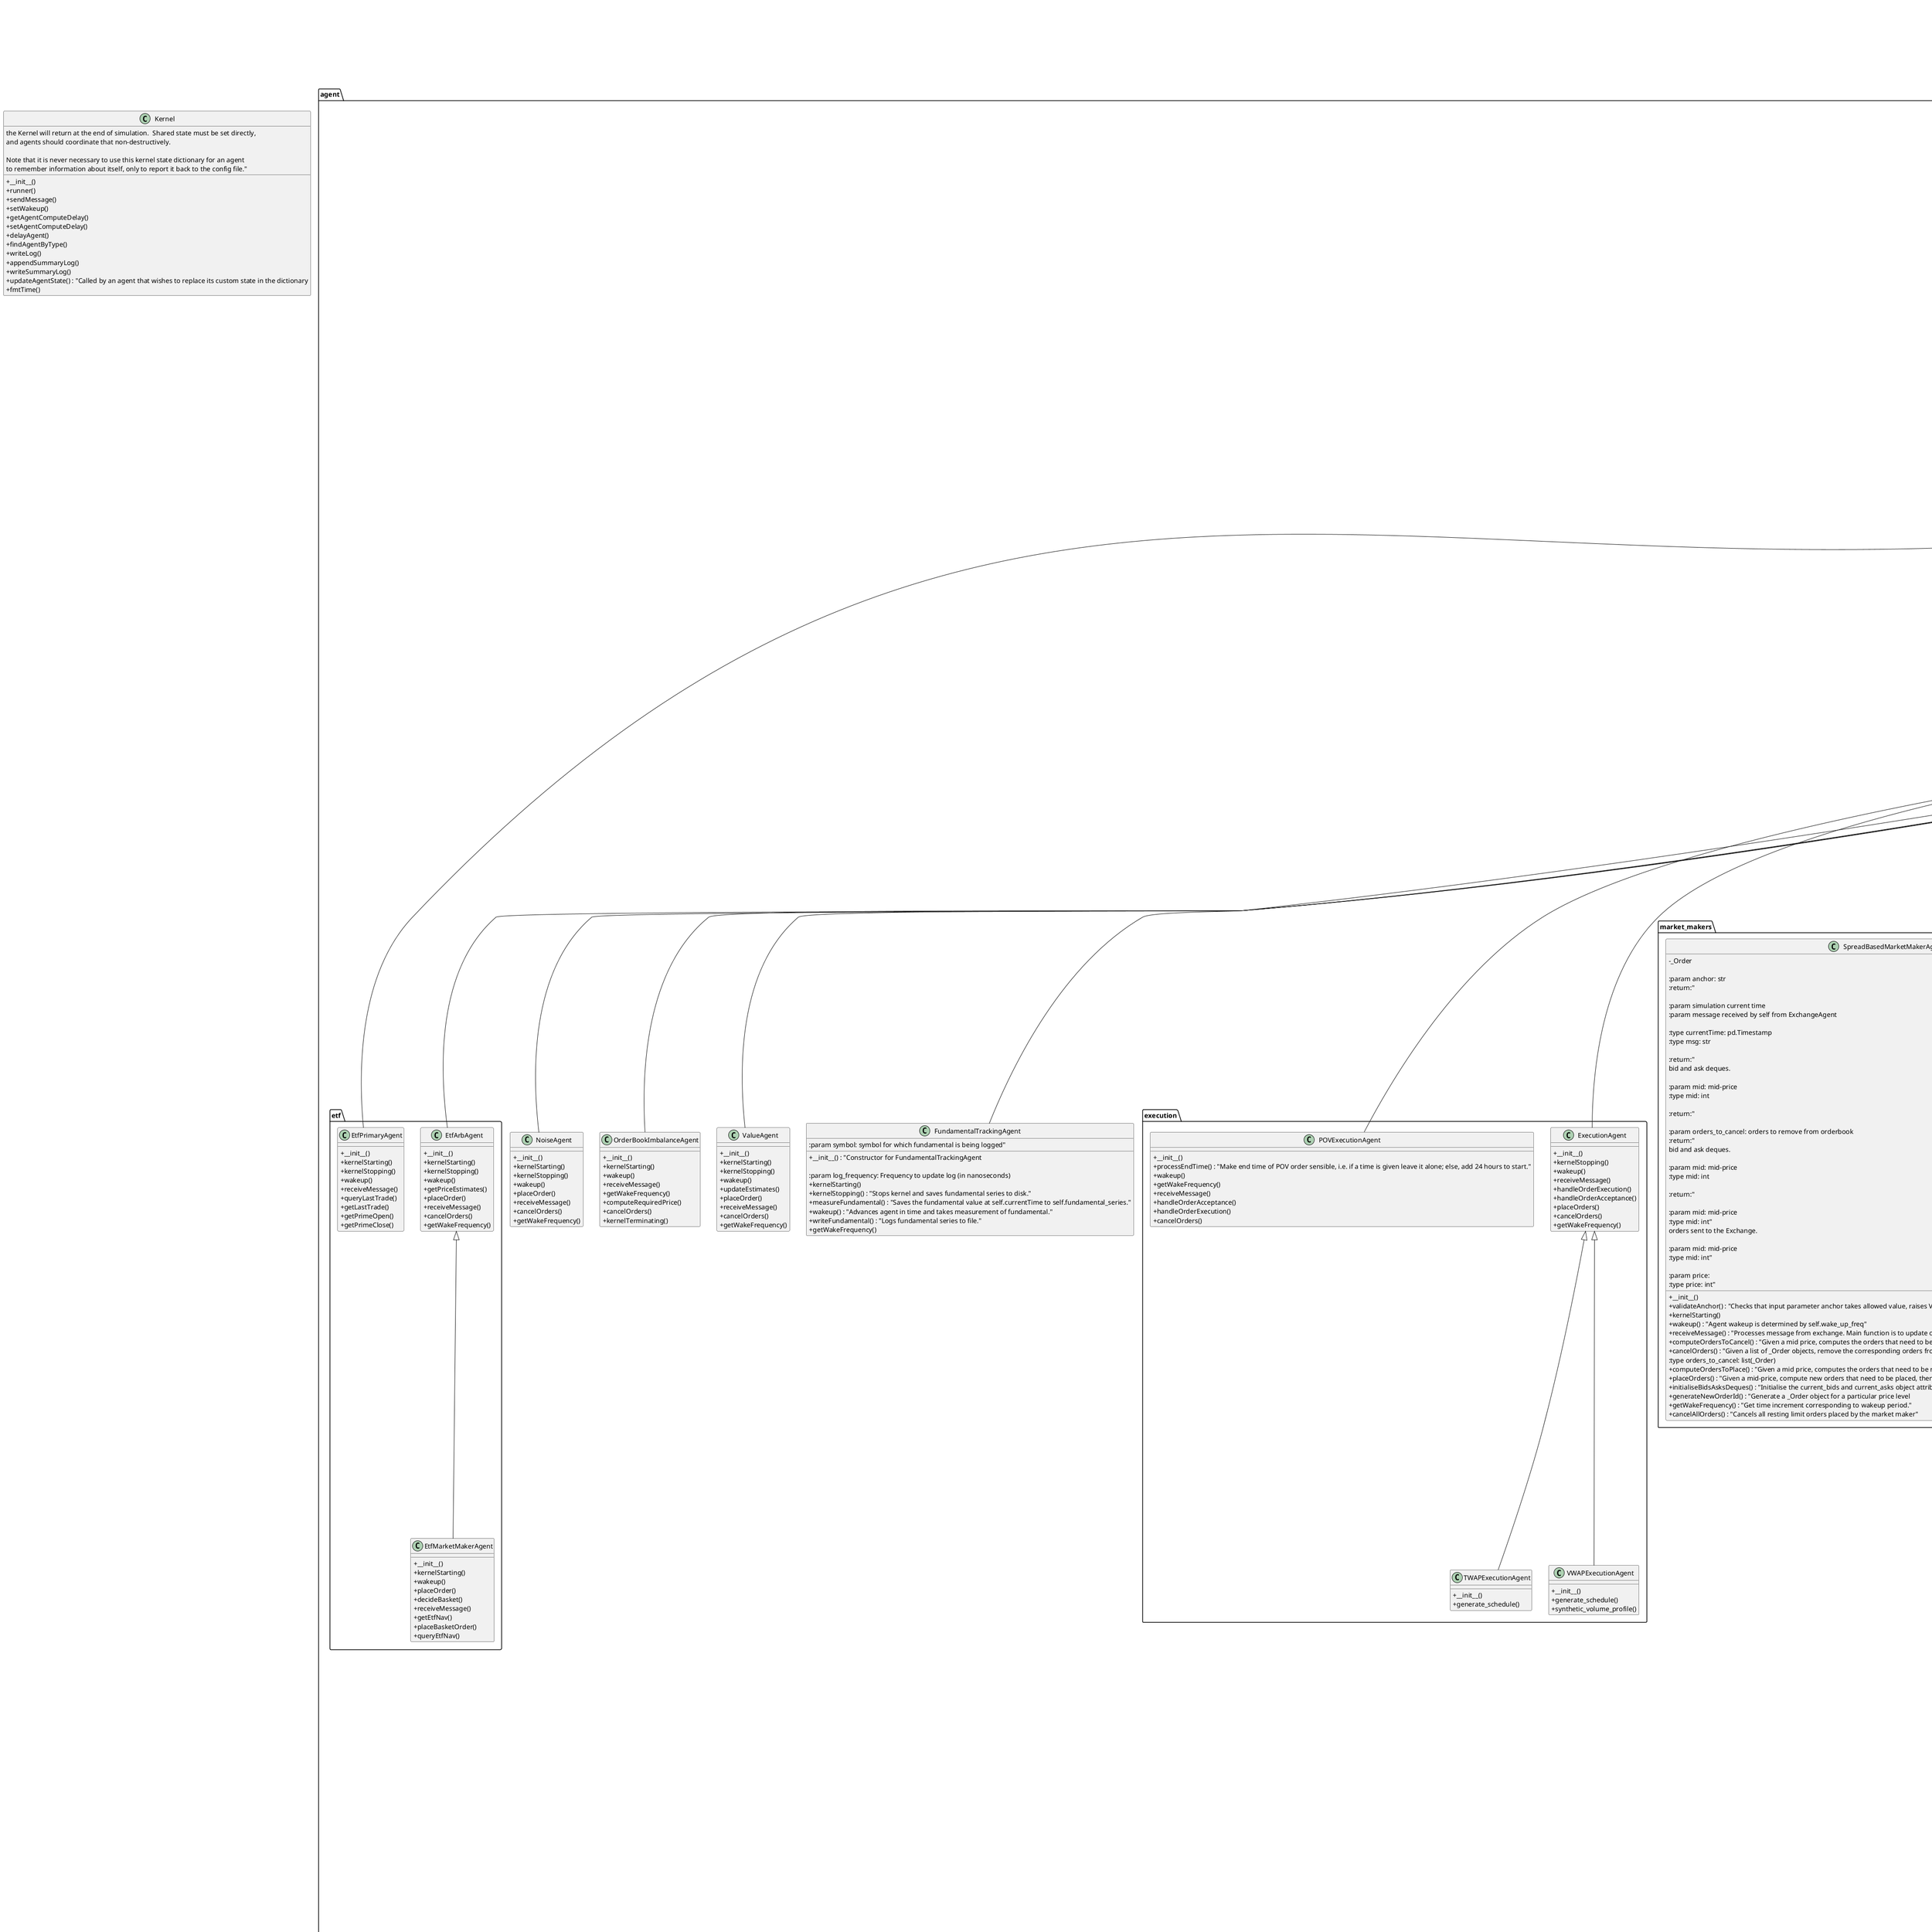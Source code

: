 @startuml
skinparam classAttributeIconSize 0

'' ===== From: Kernel =====
class Kernel {
  + __init__()
  + runner()
  + sendMessage()
  + setWakeup()
  + getAgentComputeDelay()
  + setAgentComputeDelay()
  + delayAgent()
  + findAgentByType()
  + writeLog()
  + appendSummaryLog()
  + writeSummaryLog()
  + updateAgentState() : "Called by an agent that wishes to replace its custom state in the dictionary
the Kernel will return at the end of simulation.  Shared state must be set directly,
and agents should coordinate that non-destructively.

Note that it is never necessary to use this kernel state dictionary for an agent
to remember information about itself, only to report it back to the config file."
  + fmtTime()
}

'' ===== From: agent/Agent =====
package agent {
class Agent {
  + __init__()
  + kernelInitializing()
  + kernelStarting()
  + kernelStopping()
  + kernelTerminating()
  + logEvent()
  + receiveMessage()
  + wakeup()
  + sendMessage()
  + setWakeup()
  + getComputationDelay()
  + setComputationDelay()
  + delay()
  + writeLog()
  + updateAgentState() : "Agents should use this method to replace their custom state in the dictionary
the Kernel will return to the experimental config file at the end of the
simulation.  This is intended to be write-only, and agents should not use
it to store information for their own later use."
  + __lt__()
}
}

'' ===== From: agent/ExchangeAgent =====
package agent {
class ExchangeAgent {
  + __init__()
  + kernelInitializing()
  + kernelTerminating()
  + receiveMessage()
  + updateSubscriptionDict()
  + publishOrderBookData() : "The exchange agents sends an order book update to the agents using the subscription API if one of the following
conditions are met:
1) agent requests ALL order book updates (freq == 0)
2) order book update timestamp > last time agent was updated AND the orderbook update time stamp is greater than
the last agent update time stamp by a period more than that specified in the freq parameter."
  + logOrderBookSnapshots() : "Log full depth quotes (price, volume) from this order book at some pre-determined frequency. Here we are looking at
the actual log for this order book (i.e. are there snapshots to export, independent of the requested frequency)."
  + sendMessage()
  + getMarketOpen()
  + getMarketClose()
}
FinancialAgent <|-- ExchangeAgent
}

'' ===== From: agent/FinancialAgent =====
package agent {
class FinancialAgent {
  + __init__()
  + dollarize()
}
Agent <|-- FinancialAgent
}

'' ===== From: agent/FundamentalTrackingAgent =====
package agent {
class FundamentalTrackingAgent {
  + __init__() : "Constructor for FundamentalTrackingAgent

:param log_frequency: Frequency to update log (in nanoseconds)
:param symbol: symbol for which fundamental is being logged"
  + kernelStarting()
  + kernelStopping() : "Stops kernel and saves fundamental series to disk."
  + measureFundamental() : "Saves the fundamental value at self.currentTime to self.fundamental_series."
  + wakeup() : "Advances agent in time and takes measurement of fundamental."
  + writeFundamental() : "Logs fundamental series to file."
  + getWakeFrequency()
}
TradingAgent <|-- FundamentalTrackingAgent
}

'' ===== From: agent/HeuristicBeliefLearningAgent =====
package agent {
class HeuristicBeliefLearningAgent {
  + __init__()
  + wakeup()
  + placeOrder()
  + receiveMessage()
}
ZeroIntelligenceAgent <|-- HeuristicBeliefLearningAgent
}

'' ===== From: agent/NoiseAgent =====
package agent {
class NoiseAgent {
  + __init__()
  + kernelStarting()
  + kernelStopping()
  + wakeup()
  + placeOrder()
  + receiveMessage()
  + cancelOrders()
  + getWakeFrequency()
}
TradingAgent <|-- NoiseAgent
}

'' ===== From: agent/OrderBookImbalanceAgent =====
package agent {
class OrderBookImbalanceAgent {
  + __init__()
  + kernelStarting()
  + wakeup()
  + receiveMessage()
  + getWakeFrequency()
  + computeRequiredPrice()
  + cancelOrders()
  + kernelTerminating()
}
TradingAgent <|-- OrderBookImbalanceAgent
}

'' ===== From: agent/TradingAgent =====
package agent {
class TradingAgent {
  + __init__()
  + kernelStarting()
  + kernelStopping()
  + wakeup()
  + requestDataSubscription()
  + cancelDataSubscription()
  + receiveMessage()
  + getLastTrade()
  + getCurrentSpread()
  + getOrderStream()
  + get_transacted_volume() : "Used by any trading agent subclass to query the total transacted volume in a given lookback period"
  + placeLimitOrder()
  + placeMarketOrder() : "Used by any Trading Agent subclass to place a market order. The market order is created as multiple limit orders
crossing the spread walking the book until all the quantities are matched.
:param symbol (str):        name of the stock traded
:param quantity (int):      order quantity
:param is_buy_order (bool): True if Buy else False
:param order_id:            Order ID for market replay
:param ignore_risk (bool):  Determines whether cash or risk limits should be enforced or ignored for the order
:return:"
  + cancelOrder() : "Used by any Trading Agent subclass to cancel any order.  The order must currently
appear in the agent's open orders list."
  + modifyOrder() : "Used by any Trading Agent subclass to modify any existing limit order.  The order must currently
appear in the agent's open orders list.  Some additional tests might be useful here
to ensure the old and new orders are the same in some way."
  + orderExecuted()
  + orderAccepted()
  + orderCancelled()
  + marketClosed()
  + queryLastTrade()
  + querySpread()
  + handleMarketData() : "Handles Market Data messages for agents using subscription mechanism"
  + queryOrderStream()
  + query_transacted_volume() : "Handles the QUERY_TRANSACTED_VOLUME messages from the exchange agent"
  + getKnownBidAsk()
  + getKnownLiquidity()
  + getBookLiquidity()
  + markToMarket()
  + getHoldings()
  + getKnownBidAskMidpoint()
  + get_average_transaction_price() : "Calculates the average price paid (weighted by the order size)"
  + fmtHoldings()
}
FinancialAgent <|-- TradingAgent
}

'' ===== From: agent/ValueAgent =====
package agent {
class ValueAgent {
  + __init__()
  + kernelStarting()
  + kernelStopping()
  + wakeup()
  + updateEstimates()
  + placeOrder()
  + receiveMessage()
  + cancelOrders()
  + getWakeFrequency()
}
TradingAgent <|-- ValueAgent
}

'' ===== From: agent/ZeroIntelligenceAgent =====
package agent {
class ZeroIntelligenceAgent {
  + __init__()
  + kernelStarting()
  + kernelStopping()
  + wakeup()
  + updateEstimates()
  + placeOrder()
  + receiveMessage()
  + cancelOrders()
  + getWakeFrequency()
}
TradingAgent <|-- ZeroIntelligenceAgent
}

'' ===== From: agent/etf/EtfArbAgent =====
package agent.etf {
class EtfArbAgent {
  + __init__()
  + kernelStarting()
  + kernelStopping()
  + wakeup()
  + getPriceEstimates()
  + placeOrder()
  + receiveMessage()
  + cancelOrders()
  + getWakeFrequency()
}
TradingAgent <|-- EtfArbAgent
}

'' ===== From: agent/etf/EtfMarketMakerAgent =====
package agent.etf {
class EtfMarketMakerAgent {
  + __init__()
  + kernelStarting()
  + wakeup()
  + placeOrder()
  + decideBasket()
  + receiveMessage()
  + getEtfNav()
  + placeBasketOrder()
  + queryEtfNav()
}
EtfArbAgent <|-- EtfMarketMakerAgent
}

'' ===== From: agent/etf/EtfPrimaryAgent =====
package agent.etf {
class EtfPrimaryAgent {
  + __init__()
  + kernelStarting()
  + kernelStopping()
  + wakeup()
  + receiveMessage()
  + queryLastTrade()
  + getLastTrade()
  + getPrimeOpen()
  + getPrimeClose()
}
FinancialAgent <|-- EtfPrimaryAgent
}

'' ===== From: agent/examples/ExampleExperimentalAgent =====
package agent.examples {
class ExampleExperimentalAgent {
  + __init__() : ":param args: superclass args
:param wake_freq: Frequency of wakeup -- str to be parsed by pd.Timedelta
:param order_size: size of orders to place
:param short_window: length of mid price short moving average window -- str to be parsed by pd.Timedelta
:param long_window: length of mid price long moving average window -- str to be parsed by pd.Timedelta
:param kwargs: superclass kwargs"
  + getCurrentMidPrice() : "Retrieve mid price from most recent subscription data.

:return:"
  + receiveMessage() : "Action taken when agent receives a message from the exchange -- action here is for agent to update internal
    log of most recently observed mid-price.

:param currentTime: pd.Timestamp for current simulation time
:param msg: message from exchange
:return:"
  + computeMidPriceMovingAverages() : "Returns the short-window and long-window moving averages of mid price.
:return:"
  + wakeup() : "Action to be taken by agent at each wakeup.

:param currentTime: pd.Timestamp for current simulation time"
  + getWakeFrequency() : "Set next wakeup time for agent."
}
ExampleExperimentalAgentTemplate <|-- ExampleExperimentalAgent
}

'' ===== From: agent/examples/ExampleExperimentalAgentTemplate =====
package agent.examples {
class ExampleExperimentalAgentTemplate {
  + __init__() : "Constructor for ExampleExperimentalAgentTemplate.

:param id: Agent's ID as set in config
:param name: Agent's human-readable name as set in config
:param type: Agent's human-readable type as set in config, useful for grouping agents semantically
:param symbol: Name of asset being traded
:param starting_cash: Dollar amount of cash agent starts with.
:param levels: Number of levels of orderbook to subscribe to
:param subscription_freq: Frequency of orderbook updates subscribed to (in nanoseconds)
:param log_orders: bool to decide if agent's individual actions logged to file.
:param random_state: numpy RandomState object from which agent derives randomness"
  + wakeup() : "Action to be taken by agent at each wakeup.

:param currentTime: pd.Timestamp for current simulation time"
  + receiveMessage() : "Action taken when agent receives a message from the exchange

:param currentTime: pd.Timestamp for current simulation time
:param msg: message from exchange
:return:"
  + getWakeFrequency() : "Set next wakeup time for agent."
  + placeLimitOrder() : "Place a limit order at the exchange.
:param quantity (int):      order quantity
:param is_buy_order (bool): True if Buy else False
:param limit_price: price level at which to place a limit order
:return:"
  + placeMarketOrder() : "Place a market order at the exchange.
:param quantity (int):      order quantity
:param is_buy_order (bool): True if Buy else False
:return:"
  + cancelAllOrders() : "Cancels all resting limit orders placed by the experimental agent."
}
SubscriptionAgent <|-- ExampleExperimentalAgentTemplate
}

'' ===== From: agent/examples/ImpactAgent =====
package agent.examples {
class ImpactAgent {
  + __init__()
  + wakeup()
  + receiveMessage()
  + placeLimitOrder()
  + computeRequiredPrice()
  + getLastTrade()
  + getCurrentSpread()
  + getWakeFrequency()
}
TradingAgent <|-- ImpactAgent
}

'' ===== From: agent/examples/L3OrdersProcessor =====
package agent.examples {
class L3OrdersProcessor {
  - COLUMNS
  - DIRECTION
  + __init__()
  + processOrders()
}
}

'' ===== From: agent/examples/MarketReplayAgent =====
package agent.examples {
class MarketReplayAgent {
  + __init__()
  + wakeup()
  + receiveMessage()
  + placeOrder()
  + getWakeFrequency()
}
TradingAgent <|-- MarketReplayAgent
}

'' ===== From: agent/examples/MomentumAgent =====
package agent.examples {
class MomentumAgent {
  + __init__()
  + kernelStarting()
  + wakeup() : "Agent wakeup is determined by self.wake_up_freq"
  + receiveMessage() : "Momentum agent actions are determined after obtaining the best bid and ask in the LOB"
  + placeOrders() : "Momentum Agent actions logic"
  + getWakeFrequency()
  + ma()
}
TradingAgent <|-- MomentumAgent
}

'' ===== From: agent/examples/QLearningAgent =====
package agent.examples {
class QLearningAgent {
  + __init__()
  + kernelStopping()
  + wakeup()
  + placeOrder()
  + receiveMessage()
  + cancelOrders()
  + getWakeFrequency()
}
TradingAgent <|-- QLearningAgent
}

'' ===== From: agent/examples/SubscriptionAgent =====
package agent.examples {
class SubscriptionAgent {
  + __init__()
  + kernelStarting()
  + wakeup()
  + receiveMessage()
  + getWakeFrequency()
}
TradingAgent <|-- SubscriptionAgent
}

'' ===== From: agent/examples/SumClientAgent =====
package agent.examples {
class SumClientAgent {
  + __init__()
  + kernelStarting()
  + wakeup()
  + receiveMessage()
}
Agent <|-- SumClientAgent
}

'' ===== From: agent/examples/SumServiceAgent =====
package agent.examples {
class SumServiceAgent {
  + __init__()
  + kernelStarting()
  + kernelStopping()
  + receiveMessage()
  + processSum()
}
Agent <|-- SumServiceAgent
}

'' ===== From: agent/examples/crypto/PPFL_ClientAgent =====
package agent.examples.crypto {
class PPFL_ClientAgent {
  + __init__()
  + kernelStarting()
  + kernelStopping()
  + wakeup()
  + receiveMessage()
}
Agent <|-- PPFL_ClientAgent
}

'' ===== From: agent/examples/crypto/PPFL_ServiceAgent =====
package agent.examples.crypto {
class PPFL_ServiceAgent {
  + __init__()
  + kernelStarting()
  + kernelStopping()
  + receiveMessage()
  + combineWeights()
}
Agent <|-- PPFL_ServiceAgent
}

'' ===== From: agent/examples/crypto/PPFL_TemplateClientAgent =====
package agent.examples.crypto {
class PPFL_TemplateClientAgent {
  + __init__()
  + kernelStarting()
  + kernelStopping()
  + wakeup()
  + receiveMessage()
}
Agent <|-- PPFL_TemplateClientAgent
}

'' ===== From: agent/execution/ExecutionAgent =====
package agent.execution {
class ExecutionAgent {
  + __init__()
  + kernelStopping()
  + wakeup()
  + receiveMessage()
  + handleOrderExecution()
  + handleOrderAcceptance()
  + placeOrders()
  + cancelOrders()
  + getWakeFrequency()
}
TradingAgent <|-- ExecutionAgent
}

'' ===== From: agent/execution/POVExecutionAgent =====
package agent.execution {
class POVExecutionAgent {
  + __init__()
  + processEndTime() : "Make end time of POV order sensible, i.e. if a time is given leave it alone; else, add 24 hours to start."
  + wakeup()
  + getWakeFrequency()
  + receiveMessage()
  + handleOrderAcceptance()
  + handleOrderExecution()
  + cancelOrders()
}
TradingAgent <|-- POVExecutionAgent
}

'' ===== From: agent/execution/TWAPExecutionAgent =====
package agent.execution {
class TWAPExecutionAgent {
  + __init__()
  + generate_schedule()
}
ExecutionAgent <|-- TWAPExecutionAgent
}

'' ===== From: agent/execution/VWAPExecutionAgent =====
package agent.execution {
class VWAPExecutionAgent {
  + __init__()
  + generate_schedule()
  + synthetic_volume_profile()
}
ExecutionAgent <|-- VWAPExecutionAgent
}

'' ===== From: agent/market_makers/AdaptiveMarketMakerAgent =====
package agent.market_makers {
class AdaptiveMarketMakerAgent {
  + __init__()
  + initialiseState() : "Returns variables that keep track of whether spread and transacted volume have been observed."
  + validateAnchor() : "Checks that input parameter anchor takes allowed value, raises ValueError if not.

:param anchor: str
:return:"
  + validateWindowSize() : "Checks that input parameter window_size takes allowed value, raises ValueError if not

:param window_size:
:return:"
  + kernelStarting()
  + wakeup() : "Agent wakeup is determined by self.wake_up_freq"
  + receiveMessage() : "Processes message from exchange. Main function is to update orders in orderbook relative to mid-price.

:param simulation current time
:param message received by self from ExchangeAgent

:type currentTime: pd.Timestamp
:type msg: str

:return:"
  + _adaptive_update_spread() : "Update internal spread estimate with exponentially weighted moving average
:param spread:
:return:"
  + _adaptive_update_window_and_tick_size() : "Update window size and tick size relative to internal spread estimate.

:return:"
  + updateOrderSize() : "Updates size of order to be placed."
  + computeOrdersToPlace() : "Given a mid price, computes the orders that need to be removed from orderbook, and adds these orders to
    bid and ask deques.

:param mid: mid-price
:type mid: int

:return:"
  + placeOrders() : "Given a mid-price, compute new orders that need to be placed, then send the orders to the Exchange.

:param mid: mid-price
:type mid: int"
  + getWakeFrequency() : "Get time increment corresponding to wakeup period."
  + cancelAllOrders() : "Cancels all resting limit orders placed by the market maker"
}
TradingAgent <|-- AdaptiveMarketMakerAgent
}

'' ===== From: agent/market_makers/MarketMakerAgent =====
package agent.market_makers {
class MarketMakerAgent {
  + __init__()
  + kernelStarting()
  + wakeup() : "Agent wakeup is determined by self.wake_up_freq"
  + receiveMessage() : "Market Maker actions are determined after obtaining the bids and asks in the LOB"
  + placeOrders()
  + cancelOrders() : "cancels all resting limit orders placed by the market maker"
  + getWakeFrequency()
}
TradingAgent <|-- MarketMakerAgent
}

'' ===== From: agent/market_makers/POVMarketMakerAgent =====
package agent.market_makers {
class POVMarketMakerAgent {
  + __init__()
  + initialiseState() : "Returns variables that keep track of whether spread and transacted volume have been observed."
  + validateAnchor() : "Checks that input parameter anchor takes allowed value, raises ValueError if not.

:param anchor: str
:return:"
  + kernelStarting()
  + wakeup() : "Agent wakeup is determined by self.wake_up_freq"
  + receiveMessage() : "Processes message from exchange. Main function is to update orders in orderbook relative to mid-price.

:param simulation current time
:param message received by self from ExchangeAgent

:type currentTime: pd.Timestamp
:type msg: str

:return:"
  + updateOrderSize() : "Updates size of order to be placed."
  + computeOrdersToPlace() : "Given a mid price, computes the orders that need to be removed from orderbook, and adds these orders to
    bid and ask deques.

:param mid: mid-price
:type mid: int

:return:"
  + placeOrders() : "Given a mid-price, compute new orders that need to be placed, then send the orders to the Exchange.

:param mid: mid-price
:type mid: int"
  + getWakeFrequency() : "Get time increment corresponding to wakeup period."
  + cancelAllOrders() : "Cancels all resting limit orders placed by the market maker"
}
TradingAgent <|-- POVMarketMakerAgent
}

'' ===== From: agent/market_makers/SpreadBasedMarketMakerAgent =====
package agent.market_makers {
class SpreadBasedMarketMakerAgent {
  - _Order
  + __init__()
  + validateAnchor() : "Checks that input parameter anchor takes allowed value, raises ValueError if not.

:param anchor: str
:return:"
  + kernelStarting()
  + wakeup() : "Agent wakeup is determined by self.wake_up_freq"
  + receiveMessage() : "Processes message from exchange. Main function is to update orders in orderbook relative to mid-price.

:param simulation current time
:param message received by self from ExchangeAgent

:type currentTime: pd.Timestamp
:type msg: str

:return:"
  + computeOrdersToCancel() : "Given a mid price, computes the orders that need to be removed from orderbook, and pops these orders from
    bid and ask deques.

:param mid: mid-price
:type mid: int

:return:"
  + cancelOrders() : "Given a list of _Order objects, remove the corresponding orders from ExchangeAgent's orderbook

:param orders_to_cancel: orders to remove from orderbook
:type orders_to_cancel: list(_Order)
:return:"
  + computeOrdersToPlace() : "Given a mid price, computes the orders that need to be removed from orderbook, and adds these orders to
    bid and ask deques.

:param mid: mid-price
:type mid: int

:return:"
  + placeOrders() : "Given a mid-price, compute new orders that need to be placed, then send the orders to the Exchange.

:param mid: mid-price
:type mid: int"
  + initialiseBidsAsksDeques() : "Initialise the current_bids and current_asks object attributes, which internally keep track of the limit
orders sent to the Exchange.

:param mid: mid-price
:type mid: int"
  + generateNewOrderId() : "Generate a _Order object for a particular price level

:param price:
:type price: int"
  + getWakeFrequency() : "Get time increment corresponding to wakeup period."
  + cancelAllOrders() : "Cancels all resting limit orders placed by the market maker"
}
TradingAgent <|-- SpreadBasedMarketMakerAgent
}

'' ===== From: contributed_traders/SimpleAgent =====
package contributed_traders {
class SimpleAgent {
  + __init__()
  + kernelStarting()
  + wakeup() : "Agent wakeup is determined by self.wake_up_freq"
  + dump_shares()
  + receiveMessage() : "Momentum agent actions are determined after obtaining the best bid and ask in the LOB"
  + getWakeFrequency()
}
TradingAgent <|-- SimpleAgent
}

'' ===== From: message/Message =====
package message {
class Message {
  - uniq
  + __init__()
  + __lt__()
  + __str__()
}
}

'' ===== From: message/MessageType =====
package message {
class MessageType {
  - MESSAGE
  - WAKEUP
  + __lt__()
}
Enum <|-- MessageType
}

'' ===== From: model/LatencyModel =====
package model {
class LatencyModel {
  + __init__() : "Model-specific parameters may be specified as keyword args or a dictionary with key 'kwargs'.

Required keyword parameters:
  'latency_model' : 'cubic'

Optional keyword parameters:
  'random_state'  : an initialized np.random.RandomState object."
  + get_latency() : "LatencyModel.get_latency() samples and returns the final latency for a single Message according to the
model specified during initialization.

Required parameters:
  'sender_id'    : simulation agent_id for the agent sending the message
  'recipient_id' : simulation agent_id for the agent receiving the message"
  + _extract() : "Internal function to extract correct values for a sender->recipient pair from parameters that can
be specified as scalar, 1-D ndarray, or 2-D ndarray.

Required parameters:
  'param' : the parameter (not parameter name) from which to extract a value
  'sid'   : the simulation sender agent id
  'rid'   : the simulation recipient agent id"
}
}

'' ===== From: realism/Constants =====
package realism {
class Constants {
  - fig_height
  - fig_width
  - tick_label_size
  - legend_font_size
  - axes_label_font_size
  - title_font_size
  - scatter_marker_styles_sizes
  - interarrival_times_xlabel
  - interarrival_times_ylabel
  - interarrival_times_filename
  - interarrival_fit_lower_bound
  - interarrival_fit_upper_bound
  - interarrival_linewidth
  - binned_trade_counts_xlabel
  - binned_trade_counts_ylabel
  - binned_trade_counts_filename
  - binned_count_linewidth
  - intraday_volume_filename
  - intraday_volume_linewidth
}
}

'' ===== From: realism/metrics/AggregationNormality =====
package realism.metrics {
class AggregationNormality {
  + __init__()
  + compute()
  + visualize()
}
Metric <|-- AggregationNormality
}

'' ===== From: realism/metrics/Autocorrelation =====
package realism.metrics {
class Autocorrelation {
  + __init__()
  + compute()
  + visualize()
}
Metric <|-- Autocorrelation
}

'' ===== From: realism/metrics/Kurtosis =====
package realism.metrics {
class Kurtosis {
  + __init__()
  + compute()
  + visualize()
}
Metric <|-- Kurtosis
}

'' ===== From: realism/metrics/Metric =====
package realism.metrics {
class Metric {
  + compute()
  + visualize()
  + hist()
  + line()
}
}

'' ===== From: realism/metrics/MinutelyReturns =====
package realism.metrics {
class MinutelyReturns {
  + compute()
  + visualize()
}
Metric <|-- MinutelyReturns
}

'' ===== From: realism/metrics/ReturnsVolatilityCorrelation =====
package realism.metrics {
class ReturnsVolatilityCorrelation {
  + __init__()
  + compute()
  + visualize()
}
Metric <|-- ReturnsVolatilityCorrelation
}

'' ===== From: realism/metrics/VolatilityClustering =====
package realism.metrics {
class VolatilityClustering {
  + __init__()
  + compute()
  + visualize()
}
Metric <|-- VolatilityClustering
}

'' ===== From: realism/metrics/VolumeVolatilityCorrelation =====
package realism.metrics {
class VolumeVolatilityCorrelation {
  + __init__()
  + compute()
  + visualize()
}
Metric <|-- VolumeVolatilityCorrelation
}

'' ===== From: util/OrderBook =====
package util {
class OrderBook {
  + __init__()
  + handleLimitOrder()
  + handleMarketOrder()
  + executeOrder()
  + isMatch()
  + enterOrder()
  + cancelOrder()
  + modifyOrder()
  + getInsideBids()
  + getInsideAsks()
  + _get_recent_history() : "Gets portion of self.history that has arrived since last call of self.get_transacted_volume.

    Also updates self._transacted_volume[self.history_previous_length]
:return:"
  + _update_unrolled_transactions() : "Updates self._transacted_volume["unrolled_transactions"] with data from recent_history

:return:"
  + _unrolled_transactions_from_order_history() : "Returns a DataFrame with columns ['execution_time', 'quantity'] from a dictionary with same format as
self.history, describing executed transactions."
  + get_transacted_volume() : "Method retrieves the total transacted volume for a symbol over a lookback period finishing at the current
simulation time."
  + isBetterPrice()
  + isEqualPrice()
  + isSameOrder()
  + book_log_to_df() : "Returns a pandas DataFrame constructed from the order book log, to be consumed by
    agent.ExchangeAgent.logOrderbookSnapshots.

    The first column of the DataFrame is `QuoteTime`. The succeeding columns are prices quoted during the
    simulation (as taken from self.quotes_seen).

    Each row is a snapshot at a specific time instance. If there is volume at a certain price level (negative
    for bids, positive for asks) this volume is written in the column corresponding to the price level. If there
    is no volume at a given price level, the corresponding column has a `0`.

    The data is stored in a sparse format, such that a value of `0` takes up no space.

:return:"
  + prettyPrint()
}
}

'' ===== From: util/formatting/Oracle =====
package util.formatting {
class Oracle {
  - COLUMNS
  - DIRECTION
  + __init__()
  + processOrders()
}
}

'' ===== From: util/model/QTable =====
package util.model {
class QTable {
  + __init__()
}
}

'' ===== From: util/oracle/DataOracle =====
package util.oracle {
class DataOracle {
  + __init__()
  + getDailyOpenPrice()
  + getLatestTrade()
  + observePrice()
}
}

'' ===== From: util/oracle/ExternalFileOracle =====
package util.oracle {
class ExternalFileOracle {
  + __init__()
  + load_fundamentals() : "Method extracts fundamentals for each symbol into DataFrames. Note that input files must be of the form
generated by util/formatting/mid_price_from_orderbook.py."
  + getDailyOpenPrice()
  + getPriceAtTime() : "Get the true price of a symbol at the requested time.
:param symbol: which symbol to query
:type symbol: str
:param time: at this time
:type time: pd.Timestamp"
  + observePrice() : "Make observation of price at a given time.
:param symbol: symbol for which to observe price
:type symbol: str
:param currentTime: time of observation
:type currentTime: pd.Timestamp
:param sigma_n: Observation noise parameter
:type sigma_n: float
:param random_state: random state for Agent making observation
:type random_state: np.RandomState
:return: int, price in cents"
  + getInterpolatedPrice() : "Get the price at current_time, linearly interpolated between price_low and price_high measured at times
time_low and time_high
:param current_time: time for which price is to be interpolated
:type current_time: pd.Timestamp
:param time_low: time of first fundamental value
:type time_low: pd.Timestamp
:param time_high: time of first fundamental value
:type time_high: pd.Timestamp
:param price_low: first fundamental value
:type price_low: float
:param price_high: first fundamental value
:type price_high: float
:return float of interpolated price:"
}
}

'' ===== From: util/oracle/MeanRevertingOracle =====
package util.oracle {
class MeanRevertingOracle {
  + __init__()
  + generate_fundamental_value_series()
  + getDailyOpenPrice()
  + observePrice()
}
}

'' ===== From: util/oracle/SparseMeanRevertingOracle =====
package util.oracle {
class SparseMeanRevertingOracle {
  + __init__()
  + compute_fundamental_at_timestamp()
  + advance_fundamental_value_series()
  + getDailyOpenPrice()
  + observePrice()
}
MeanRevertingOracle <|-- SparseMeanRevertingOracle
}

'' ===== From: util/order/LimitOrder =====
package util.order {
class LimitOrder {
  + __init__()
  + __str__()
  + __repr__()
  + __copy__()
  + __deepcopy__()
}
Order <|-- LimitOrder
}

'' ===== From: util/order/MarketOrder =====
package util.order {
class MarketOrder {
  + __init__()
  + __str__()
  + __repr__()
  + __copy__()
  + __deepcopy__()
}
Order <|-- MarketOrder
}

'' ===== From: util/order/Order =====
package util.order {
class Order {
  - order_id
  - _order_ids
  + __init__()
  + generateOrderId()
  + to_dict()
  + __copy__()
  + __deepcopy__()
}
}

'' ===== From: util/order/etf/BasketOrder =====
package util.order.etf {
class BasketOrder {
  + __init__()
  + __str__()
  + __repr__()
}
Order <|-- BasketOrder
}

'' ===== From: util/plotting/Constants =====
package util.plotting {
class Constants {
  - fig_width
  - fig_height
  - tick_label_size
  - axes_label_font_size
  - title_font_size
  - legend_font_size
  - filename
}
}

@enduml